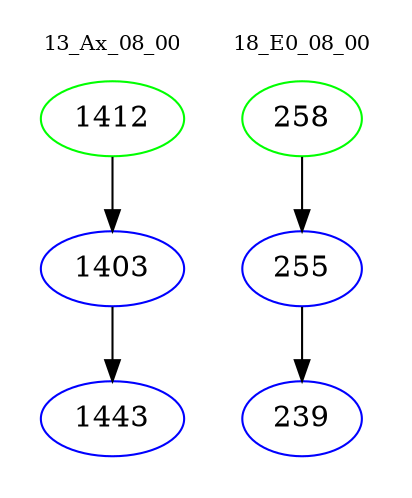 digraph{
subgraph cluster_0 {
color = white
label = "13_Ax_08_00";
fontsize=10;
T0_1412 [label="1412", color="green"]
T0_1412 -> T0_1403 [color="black"]
T0_1403 [label="1403", color="blue"]
T0_1403 -> T0_1443 [color="black"]
T0_1443 [label="1443", color="blue"]
}
subgraph cluster_1 {
color = white
label = "18_E0_08_00";
fontsize=10;
T1_258 [label="258", color="green"]
T1_258 -> T1_255 [color="black"]
T1_255 [label="255", color="blue"]
T1_255 -> T1_239 [color="black"]
T1_239 [label="239", color="blue"]
}
}
